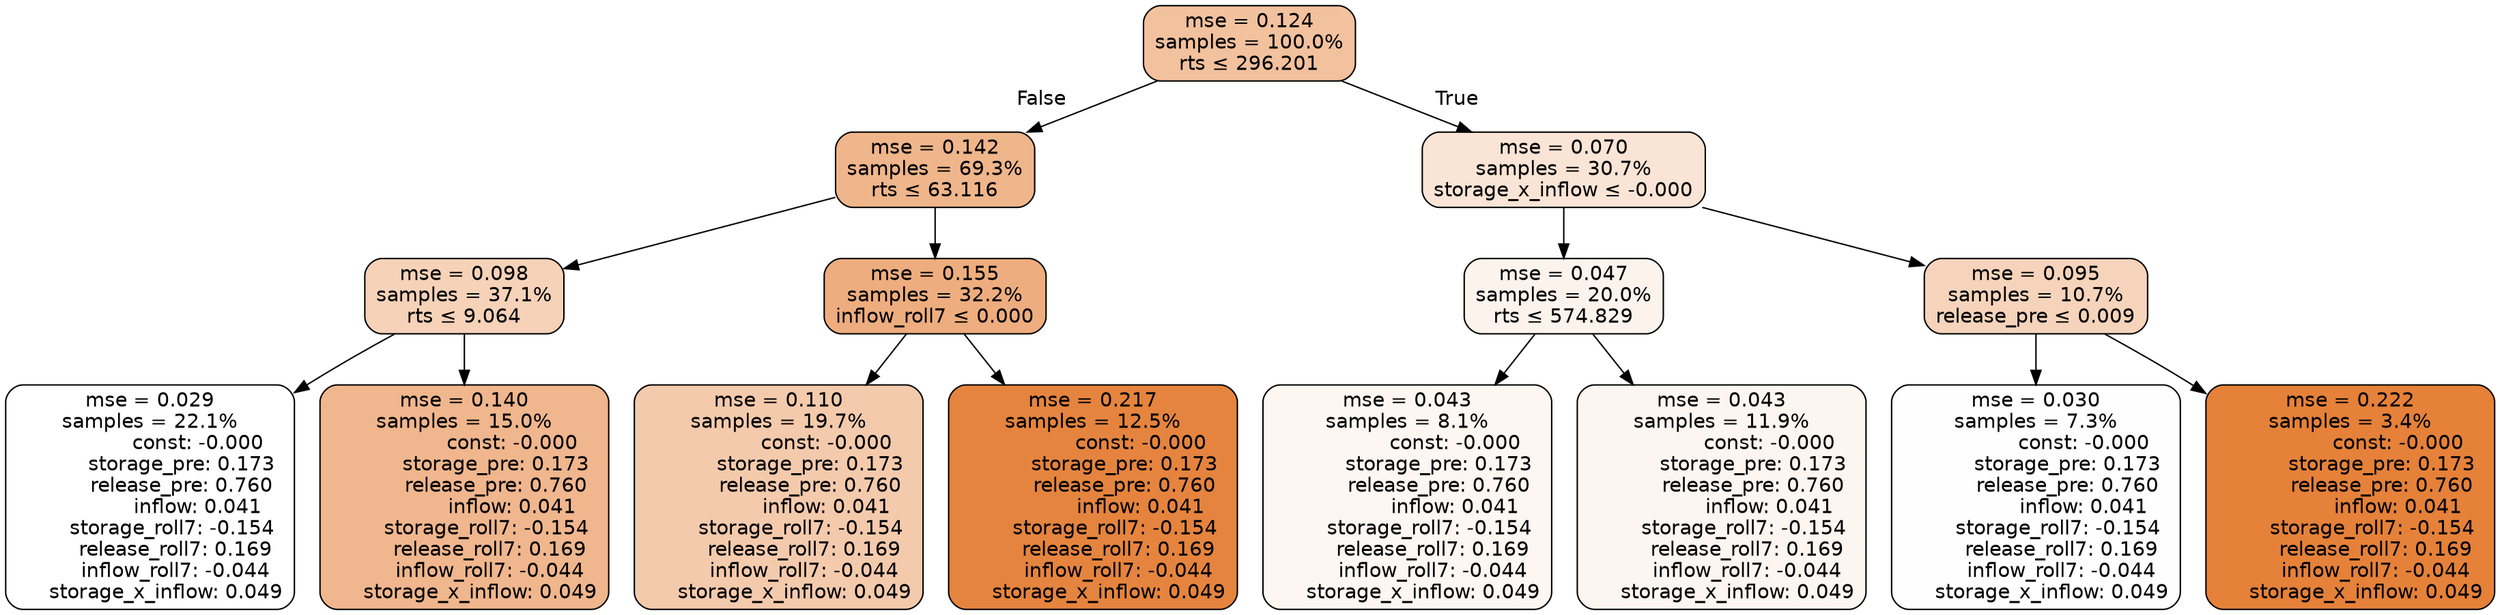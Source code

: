 digraph tree {
node [shape=rectangle, style="filled, rounded", color="black", fontname=helvetica] ;
edge [fontname=helvetica] ;
	"0" [label="mse = 0.124
samples = 100.0%
rts &le; 296.201", fillcolor="#f2c19e"]
	"1" [label="mse = 0.142
samples = 69.3%
rts &le; 63.116", fillcolor="#efb58b"]
	"2" [label="mse = 0.098
samples = 37.1%
rts &le; 9.064", fillcolor="#f5d2b8"]
	"3" [label="mse = 0.029
samples = 22.1%
               const: -0.000
          storage_pre: 0.173
          release_pre: 0.760
               inflow: 0.041
       storage_roll7: -0.154
        release_roll7: 0.169
        inflow_roll7: -0.044
     storage_x_inflow: 0.049", fillcolor="#ffffff"]
	"4" [label="mse = 0.140
samples = 15.0%
               const: -0.000
          storage_pre: 0.173
          release_pre: 0.760
               inflow: 0.041
       storage_roll7: -0.154
        release_roll7: 0.169
        inflow_roll7: -0.044
     storage_x_inflow: 0.049", fillcolor="#f0b68d"]
	"5" [label="mse = 0.155
samples = 32.2%
inflow_roll7 &le; 0.000", fillcolor="#eead7e"]
	"6" [label="mse = 0.110
samples = 19.7%
               const: -0.000
          storage_pre: 0.173
          release_pre: 0.760
               inflow: 0.041
       storage_roll7: -0.154
        release_roll7: 0.169
        inflow_roll7: -0.044
     storage_x_inflow: 0.049", fillcolor="#f4caac"]
	"7" [label="mse = 0.217
samples = 12.5%
               const: -0.000
          storage_pre: 0.173
          release_pre: 0.760
               inflow: 0.041
       storage_roll7: -0.154
        release_roll7: 0.169
        inflow_roll7: -0.044
     storage_x_inflow: 0.049", fillcolor="#e5843e"]
	"8" [label="mse = 0.070
samples = 30.7%
storage_x_inflow &le; -0.000", fillcolor="#f9e4d5"]
	"9" [label="mse = 0.047
samples = 20.0%
rts &le; 574.829", fillcolor="#fcf3ed"]
	"10" [label="mse = 0.043
samples = 8.1%
               const: -0.000
          storage_pre: 0.173
          release_pre: 0.760
               inflow: 0.041
       storage_roll7: -0.154
        release_roll7: 0.169
        inflow_roll7: -0.044
     storage_x_inflow: 0.049", fillcolor="#fdf6f1"]
	"11" [label="mse = 0.043
samples = 11.9%
               const: -0.000
          storage_pre: 0.173
          release_pre: 0.760
               inflow: 0.041
       storage_roll7: -0.154
        release_roll7: 0.169
        inflow_roll7: -0.044
     storage_x_inflow: 0.049", fillcolor="#fdf5f0"]
	"12" [label="mse = 0.095
samples = 10.7%
release_pre &le; 0.009", fillcolor="#f6d4bb"]
	"13" [label="mse = 0.030
samples = 7.3%
               const: -0.000
          storage_pre: 0.173
          release_pre: 0.760
               inflow: 0.041
       storage_roll7: -0.154
        release_roll7: 0.169
        inflow_roll7: -0.044
     storage_x_inflow: 0.049", fillcolor="#fefefe"]
	"14" [label="mse = 0.222
samples = 3.4%
               const: -0.000
          storage_pre: 0.173
          release_pre: 0.760
               inflow: 0.041
       storage_roll7: -0.154
        release_roll7: 0.169
        inflow_roll7: -0.044
     storage_x_inflow: 0.049", fillcolor="#e58139"]

	"0" -> "1" [labeldistance=2.5, labelangle=45, headlabel="False"]
	"1" -> "2"
	"2" -> "3"
	"2" -> "4"
	"1" -> "5"
	"5" -> "6"
	"5" -> "7"
	"0" -> "8" [labeldistance=2.5, labelangle=-45, headlabel="True"]
	"8" -> "9"
	"9" -> "10"
	"9" -> "11"
	"8" -> "12"
	"12" -> "13"
	"12" -> "14"
}